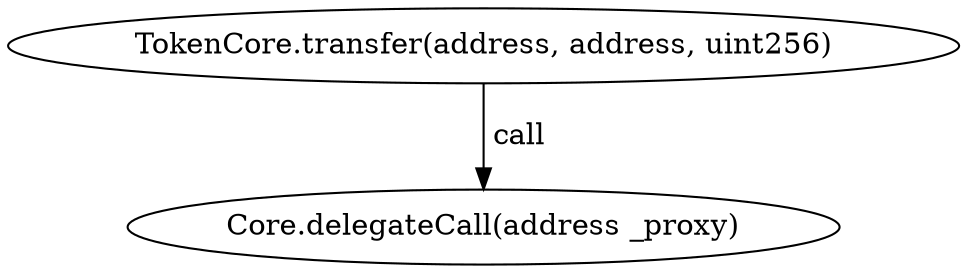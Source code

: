 digraph "" {
	graph [bb="0,0,379.77,124.8"];
	node [label="\N"];
	"TokenCore.transfer(address, address, uint256)"	 [height=0.5,
		pos="189.89,106.8",
		width=5.2746];
	"Core.delegateCall(address _proxy)"	 [height=0.5,
		pos="189.89,18",
		width=4.0457];
	"TokenCore.transfer(address, address, uint256)" -> "Core.delegateCall(address _proxy)" [key=call,
	label=" call",
	lp="201.74,62.4",
	pos="e,189.89,36.072 189.89,88.401 189.89,76.295 189.89,60.208 189.89,46.467"];
}
digraph "" {
	graph [bb="0,0,379.77,124.8"];
	node [label="\N"];
	"TokenCore.transfer(address, address, uint256)"	 [height=0.5,
		pos="189.89,106.8",
		width=5.2746];
	"Core.delegateCall(address _proxy)"	 [height=0.5,
		pos="189.89,18",
		width=4.0457];
	"TokenCore.transfer(address, address, uint256)" -> "Core.delegateCall(address _proxy)" [key=call,
	label=" call",
	lp="201.74,62.4",
	pos="e,189.89,36.072 189.89,88.401 189.89,76.295 189.89,60.208 189.89,46.467"];
}
digraph "" {
	graph [bb="0,0,379.77,124.8"];
	node [label="\N"];
	"TokenCore.transfer(address, address, uint256)"	 [height=0.5,
		pos="189.89,106.8",
		width=5.2746];
	"Core.delegateCall(address _proxy)"	 [height=0.5,
		pos="189.89,18",
		width=4.0457];
	"TokenCore.transfer(address, address, uint256)" -> "Core.delegateCall(address _proxy)" [key=call,
	label=" call",
	lp="201.74,62.4",
	pos="e,189.89,36.072 189.89,88.401 189.89,76.295 189.89,60.208 189.89,46.467"];
}
digraph "" {
	graph [bb="0,0,379.77,124.8"];
	node [label="\N"];
	"TokenCore.transfer(address, address, uint256)"	 [height=0.5,
		pos="189.89,106.8",
		width=5.2746];
	"Core.delegateCall(address _proxy)"	 [height=0.5,
		pos="189.89,18",
		width=4.0457];
	"TokenCore.transfer(address, address, uint256)" -> "Core.delegateCall(address _proxy)" [key=call,
	label=" call",
	lp="201.74,62.4",
	pos="e,189.89,36.072 189.89,88.401 189.89,76.295 189.89,60.208 189.89,46.467"];
}
digraph "" {
	graph [bb="0,0,379.77,124.8"];
	node [label="\N"];
	"TokenCore.transfer(address, address, uint256)"	 [height=0.5,
		pos="189.89,106.8",
		width=5.2746];
	"Core.delegateCall(address _proxy)"	 [height=0.5,
		pos="189.89,18",
		width=4.0457];
	"TokenCore.transfer(address, address, uint256)" -> "Core.delegateCall(address _proxy)" [key=call,
	label=" call",
	lp="201.74,62.4",
	pos="e,189.89,36.072 189.89,88.401 189.89,76.295 189.89,60.208 189.89,46.467"];
}
